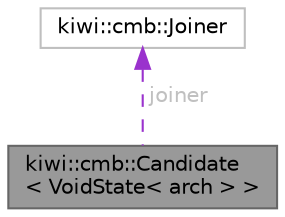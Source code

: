 digraph "kiwi::cmb::Candidate&lt; VoidState&lt; arch &gt; &gt;"
{
 // LATEX_PDF_SIZE
  bgcolor="transparent";
  edge [fontname=Helvetica,fontsize=10,labelfontname=Helvetica,labelfontsize=10];
  node [fontname=Helvetica,fontsize=10,shape=box,height=0.2,width=0.4];
  Node1 [id="Node000001",label="kiwi::cmb::Candidate\l\< VoidState\< arch \> \>",height=0.2,width=0.4,color="gray40", fillcolor="grey60", style="filled", fontcolor="black",tooltip=" "];
  Node2 -> Node1 [id="edge1_Node000001_Node000002",dir="back",color="darkorchid3",style="dashed",tooltip=" ",label=" joiner",fontcolor="grey" ];
  Node2 [id="Node000002",label="kiwi::cmb::Joiner",height=0.2,width=0.4,color="grey75", fillcolor="white", style="filled",URL="$classkiwi_1_1cmb_1_1Joiner.html",tooltip=" "];
}

